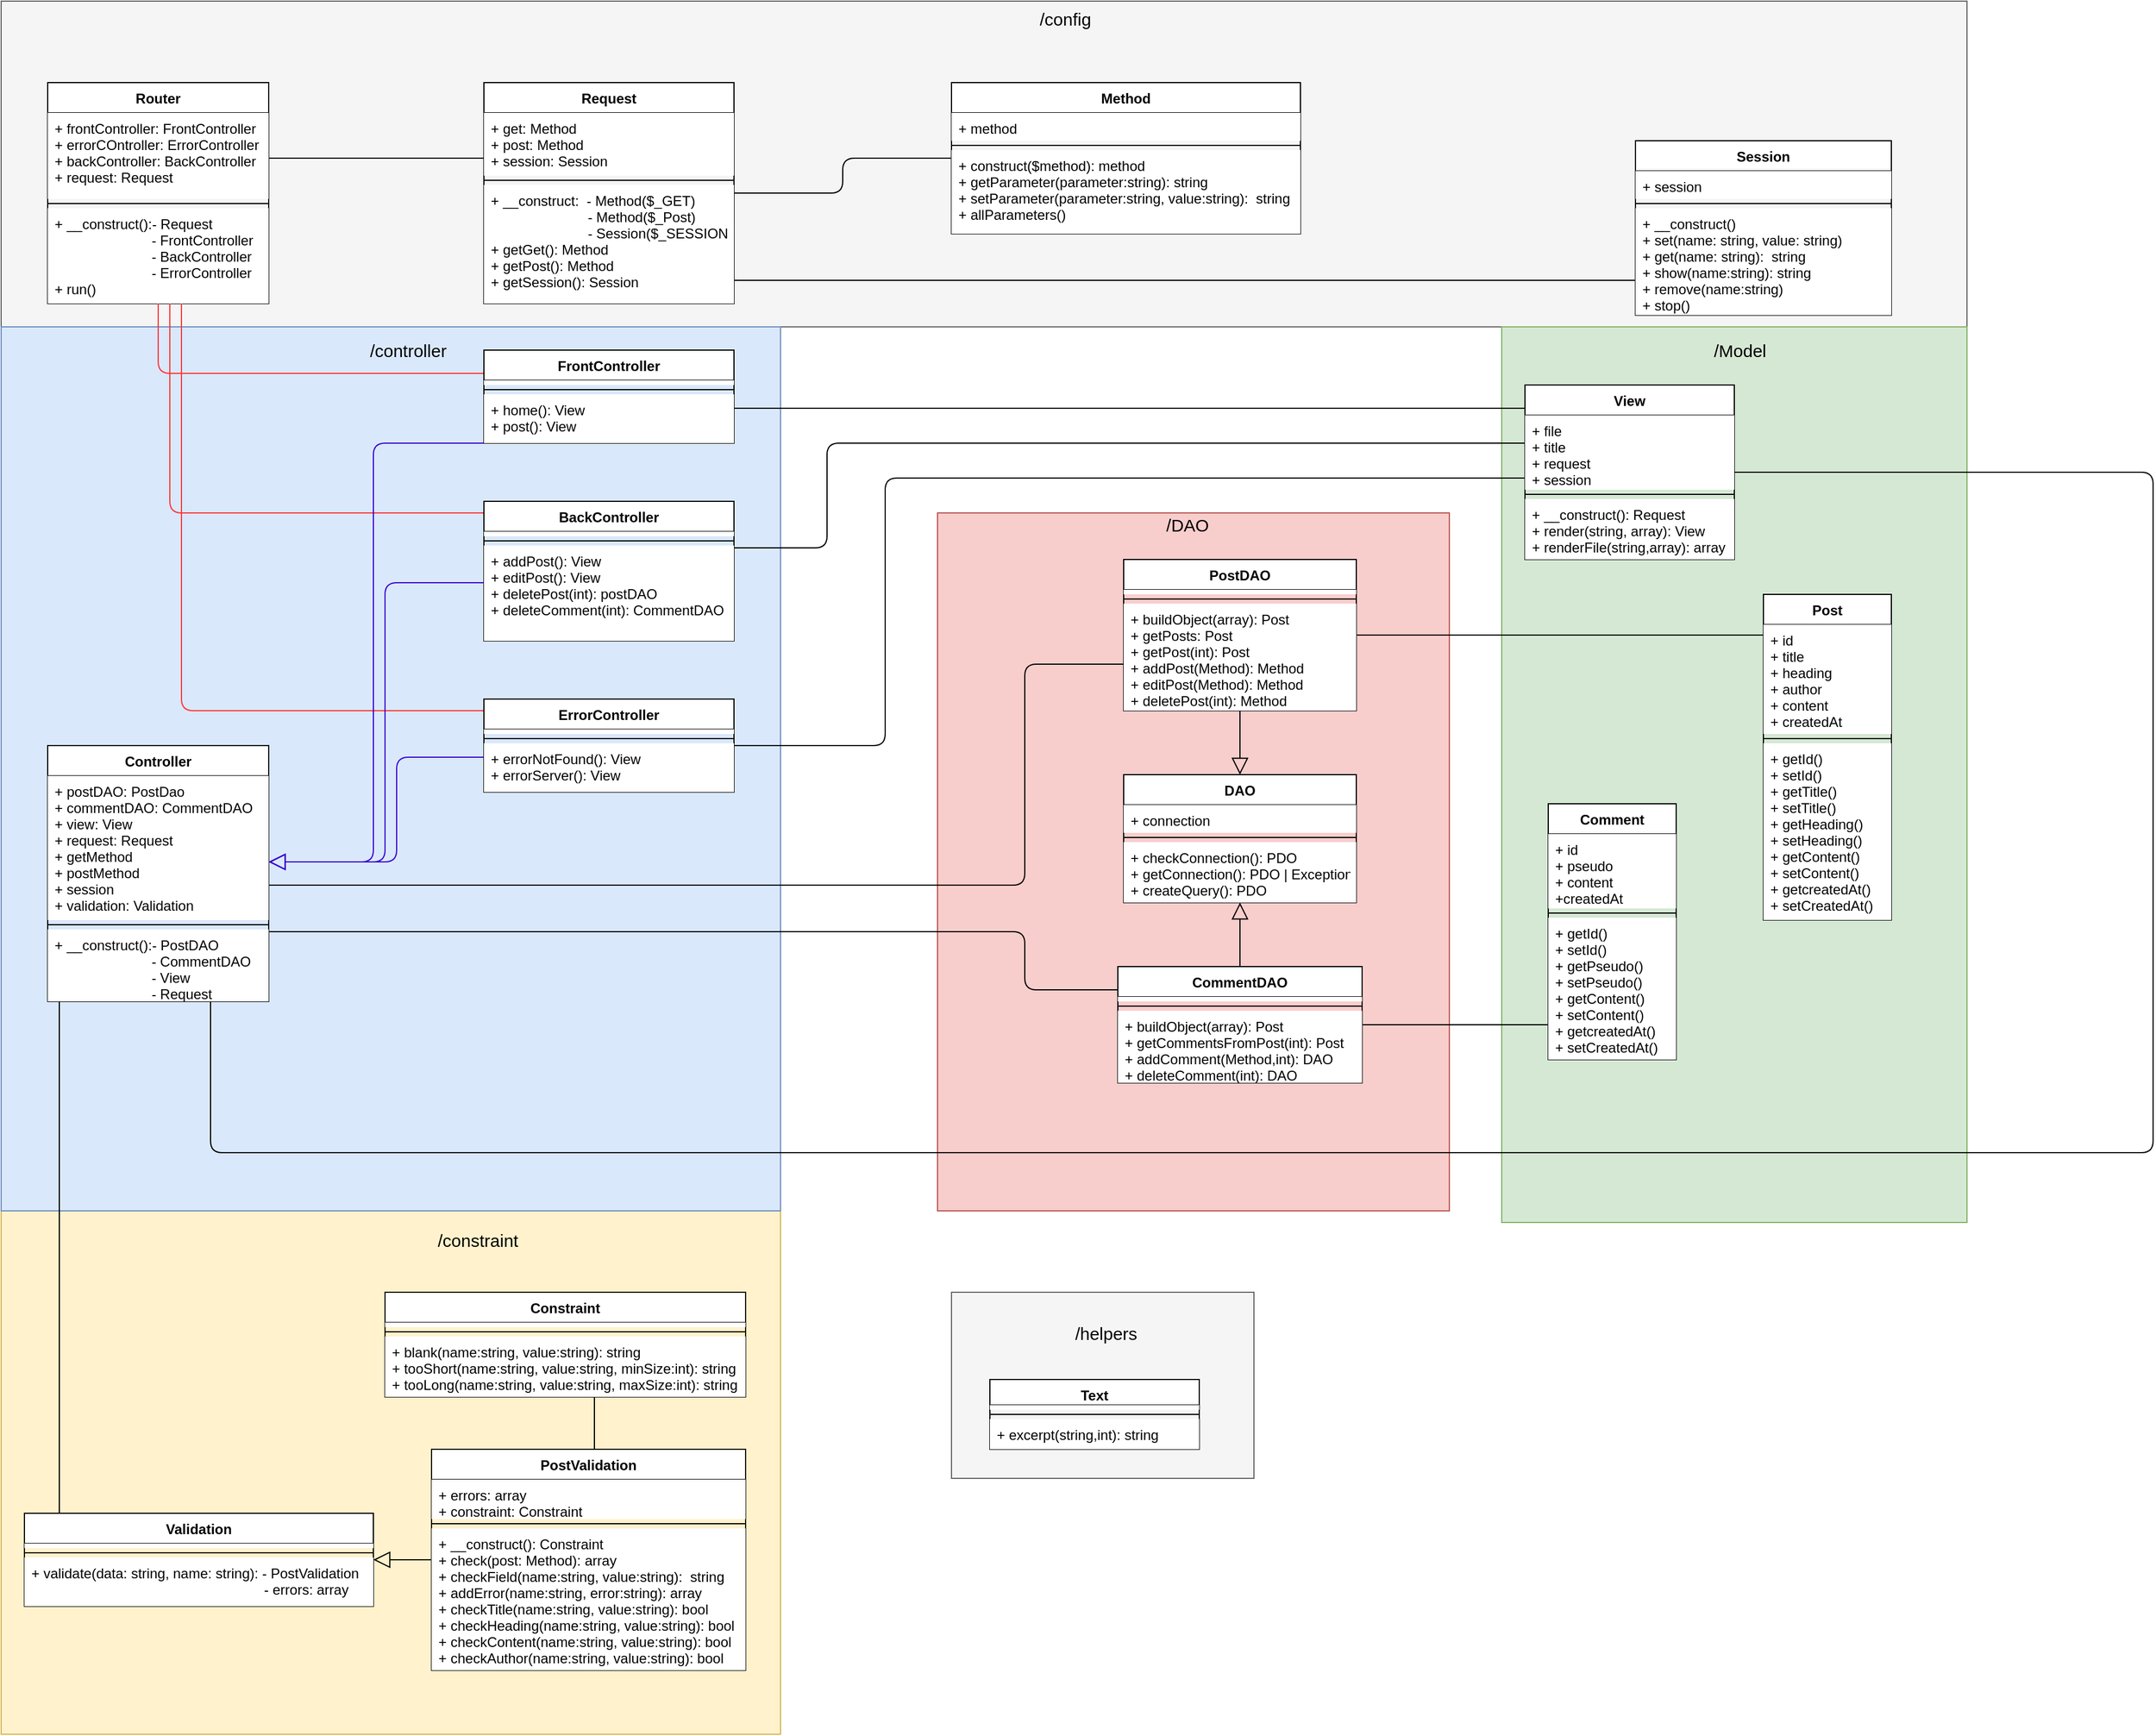 <mxfile version="12.9.3" type="device"><diagram id="17ZMxmNIN6NEUhFQPh_J" name="Page-1"><mxGraphModel dx="901" dy="948" grid="1" gridSize="10" guides="1" tooltips="1" connect="1" arrows="1" fold="1" page="1" pageScale="1" pageWidth="827" pageHeight="1169" math="0" shadow="0"><root><mxCell id="0"/><mxCell id="1" parent="0"/><mxCell id="BEhLbC23eJrmrmKrphUg-18" value="" style="rounded=0;whiteSpace=wrap;html=1;fillColor=#f5f5f5;strokeColor=#666666;fontColor=#333333;" parent="1" vertex="1"><mxGeometry x="10" y="170" width="1690" height="280" as="geometry"/></mxCell><mxCell id="BEhLbC23eJrmrmKrphUg-1" value="Router" style="swimlane;fontStyle=1;align=center;verticalAlign=top;childLayout=stackLayout;horizontal=1;startSize=26;horizontalStack=0;resizeParent=1;resizeParentMax=0;resizeLast=0;collapsible=1;marginBottom=0;" parent="1" vertex="1"><mxGeometry x="50" y="240" width="190" height="190" as="geometry"/></mxCell><mxCell id="BEhLbC23eJrmrmKrphUg-2" value="+ frontController: FrontController&#10;+ errorCOntroller: ErrorController&#10;+ backController: BackController&#10;+ request: Request&#10;" style="text;strokeColor=none;fillColor=#ffffff;align=left;verticalAlign=top;spacingLeft=4;spacingRight=4;overflow=hidden;rotatable=0;points=[[0,0.5],[1,0.5]];portConstraint=eastwest;" parent="BEhLbC23eJrmrmKrphUg-1" vertex="1"><mxGeometry y="26" width="190" height="74" as="geometry"/></mxCell><mxCell id="BEhLbC23eJrmrmKrphUg-3" value="" style="line;strokeWidth=1;fillColor=#ffffff;align=left;verticalAlign=middle;spacingTop=-1;spacingLeft=3;spacingRight=3;rotatable=0;labelPosition=right;points=[];portConstraint=eastwest;" parent="BEhLbC23eJrmrmKrphUg-1" vertex="1"><mxGeometry y="100" width="190" height="8" as="geometry"/></mxCell><mxCell id="BEhLbC23eJrmrmKrphUg-4" value="+ __construct():- Request&#10;                         - FrontController&#10;                         - BackController&#10;                         - ErrorController&#10;+ run()&#10;" style="text;strokeColor=none;fillColor=#ffffff;align=left;verticalAlign=top;spacingLeft=4;spacingRight=4;overflow=hidden;rotatable=0;points=[[0,0.5],[1,0.5]];portConstraint=eastwest;" parent="BEhLbC23eJrmrmKrphUg-1" vertex="1"><mxGeometry y="108" width="190" height="82" as="geometry"/></mxCell><mxCell id="BEhLbC23eJrmrmKrphUg-14" value="Session" style="swimlane;fontStyle=1;align=center;verticalAlign=top;childLayout=stackLayout;horizontal=1;startSize=26;horizontalStack=0;resizeParent=1;resizeParentMax=0;resizeLast=0;collapsible=1;marginBottom=0;swimlaneLine=1;backgroundOutline=0;fillColor=#ffffff;" parent="1" vertex="1"><mxGeometry x="1415" y="290" width="220" height="150" as="geometry"/></mxCell><mxCell id="BEhLbC23eJrmrmKrphUg-15" value="+ session" style="text;strokeColor=none;fillColor=#ffffff;align=left;verticalAlign=top;spacingLeft=4;spacingRight=4;overflow=hidden;rotatable=0;points=[[0,0.5],[1,0.5]];portConstraint=eastwest;shadow=0;" parent="BEhLbC23eJrmrmKrphUg-14" vertex="1"><mxGeometry y="26" width="220" height="24" as="geometry"/></mxCell><mxCell id="BEhLbC23eJrmrmKrphUg-16" value="" style="line;strokeWidth=1;fillColor=#ffffff;align=left;verticalAlign=middle;spacingTop=-1;spacingLeft=3;spacingRight=3;rotatable=0;labelPosition=right;points=[];portConstraint=eastwest;" parent="BEhLbC23eJrmrmKrphUg-14" vertex="1"><mxGeometry y="50" width="220" height="8" as="geometry"/></mxCell><mxCell id="BEhLbC23eJrmrmKrphUg-17" value="+ __construct()&#10;+ set(name: string, value: string)&#10;+ get(name: string):  string&#10;+ show(name:string): string&#10;+ remove(name:string)&#10;+ stop() " style="text;strokeColor=none;fillColor=#ffffff;align=left;verticalAlign=top;spacingLeft=4;spacingRight=4;overflow=hidden;rotatable=0;points=[[0,0.5],[1,0.5]];portConstraint=eastwest;" parent="BEhLbC23eJrmrmKrphUg-14" vertex="1"><mxGeometry y="58" width="220" height="92" as="geometry"/></mxCell><mxCell id="BEhLbC23eJrmrmKrphUg-10" value="Method" style="swimlane;fontStyle=1;align=center;verticalAlign=top;childLayout=stackLayout;horizontal=1;startSize=26;horizontalStack=0;resizeParent=1;resizeParentMax=0;resizeLast=0;collapsible=1;marginBottom=0;fillColor=#ffffff;" parent="1" vertex="1"><mxGeometry x="827" y="240" width="300" height="130" as="geometry"/></mxCell><mxCell id="BEhLbC23eJrmrmKrphUg-11" value="+ method" style="text;strokeColor=none;fillColor=#ffffff;align=left;verticalAlign=top;spacingLeft=4;spacingRight=4;overflow=hidden;rotatable=0;points=[[0,0.5],[1,0.5]];portConstraint=eastwest;" parent="BEhLbC23eJrmrmKrphUg-10" vertex="1"><mxGeometry y="26" width="300" height="24" as="geometry"/></mxCell><mxCell id="BEhLbC23eJrmrmKrphUg-12" value="" style="line;strokeWidth=1;fillColor=none;align=left;verticalAlign=middle;spacingTop=-1;spacingLeft=3;spacingRight=3;rotatable=0;labelPosition=right;points=[];portConstraint=eastwest;" parent="BEhLbC23eJrmrmKrphUg-10" vertex="1"><mxGeometry y="50" width="300" height="8" as="geometry"/></mxCell><mxCell id="BEhLbC23eJrmrmKrphUg-13" value="+ construct($method): method&#10;+ getParameter(parameter:string): string&#10;+ setParameter(parameter:string, value:string):  string&#10;+ allParameters()" style="text;strokeColor=none;fillColor=#ffffff;align=left;verticalAlign=top;spacingLeft=4;spacingRight=4;overflow=hidden;rotatable=0;points=[[0,0.5],[1,0.5]];portConstraint=eastwest;" parent="BEhLbC23eJrmrmKrphUg-10" vertex="1"><mxGeometry y="58" width="300" height="72" as="geometry"/></mxCell><mxCell id="BEhLbC23eJrmrmKrphUg-6" value="Request" style="swimlane;fontStyle=1;align=center;verticalAlign=top;childLayout=stackLayout;horizontal=1;startSize=26;horizontalStack=0;resizeParent=1;resizeParentMax=0;resizeLast=0;collapsible=1;marginBottom=0;fillColor=#ffffff;rounded=0;" parent="1" vertex="1"><mxGeometry x="425" y="240" width="215" height="190" as="geometry"/></mxCell><mxCell id="BEhLbC23eJrmrmKrphUg-7" value="+ get: Method&#10;+ post: Method&#10;+ session: Session" style="text;strokeColor=none;fillColor=#ffffff;align=left;verticalAlign=top;spacingLeft=4;spacingRight=4;overflow=hidden;rotatable=0;points=[[0,0.5],[1,0.5]];portConstraint=eastwest;" parent="BEhLbC23eJrmrmKrphUg-6" vertex="1"><mxGeometry y="26" width="215" height="54" as="geometry"/></mxCell><mxCell id="BEhLbC23eJrmrmKrphUg-8" value="" style="line;strokeWidth=1;fillColor=none;align=left;verticalAlign=middle;spacingTop=-1;spacingLeft=3;spacingRight=3;rotatable=0;labelPosition=right;points=[];portConstraint=eastwest;" parent="BEhLbC23eJrmrmKrphUg-6" vertex="1"><mxGeometry y="80" width="215" height="8" as="geometry"/></mxCell><mxCell id="BEhLbC23eJrmrmKrphUg-9" value="+ __construct:  - Method($_GET)&#10;                         - Method($_Post)&#10;                         - Session($_SESSION)&#10;+ getGet(): Method&#10;+ getPost(): Method&#10;+ getSession(): Session" style="text;strokeColor=none;fillColor=#ffffff;align=left;verticalAlign=top;spacingLeft=4;spacingRight=4;overflow=hidden;rotatable=0;points=[[0,0.5],[1,0.5]];portConstraint=eastwest;" parent="BEhLbC23eJrmrmKrphUg-6" vertex="1"><mxGeometry y="88" width="215" height="102" as="geometry"/></mxCell><mxCell id="BEhLbC23eJrmrmKrphUg-20" value="" style="rounded=0;whiteSpace=wrap;html=1;fillColor=#fff2cc;align=left;strokeColor=#d6b656;" parent="1" vertex="1"><mxGeometry x="10" y="1210" width="670" height="450" as="geometry"/></mxCell><mxCell id="E7KXA-amiDNIRp0Bnlm--93" value="" style="rounded=0;whiteSpace=wrap;html=1;fontSize=15;fillColor=#f5f5f5;strokeColor=#666666;fontColor=#333333;" parent="1" vertex="1"><mxGeometry x="827" y="1280" width="260" height="160" as="geometry"/></mxCell><mxCell id="E7KXA-amiDNIRp0Bnlm--91" value="" style="rounded=0;whiteSpace=wrap;html=1;fontSize=15;fillColor=#d5e8d4;strokeColor=#82b366;" parent="1" vertex="1"><mxGeometry x="1300" y="450" width="400" height="770" as="geometry"/></mxCell><mxCell id="E7KXA-amiDNIRp0Bnlm--89" value="" style="rounded=0;whiteSpace=wrap;html=1;fontSize=15;fillColor=#f8cecc;strokeColor=#b85450;" parent="1" vertex="1"><mxGeometry x="815" y="610" width="440" height="600" as="geometry"/></mxCell><mxCell id="BEhLbC23eJrmrmKrphUg-19" value="&lt;font style=&quot;font-size: 15px&quot;&gt;/config&lt;/font&gt;" style="text;html=1;strokeColor=none;fillColor=none;align=center;verticalAlign=middle;whiteSpace=wrap;rounded=0;" parent="1" vertex="1"><mxGeometry x="875" y="170" width="100" height="30" as="geometry"/></mxCell><mxCell id="BEhLbC23eJrmrmKrphUg-25" value="&lt;font style=&quot;font-size: 15px&quot;&gt;/constraint&lt;/font&gt;" style="text;html=1;strokeColor=none;fillColor=none;align=center;verticalAlign=middle;whiteSpace=wrap;rounded=0;" parent="1" vertex="1"><mxGeometry x="370" y="1220" width="100" height="30" as="geometry"/></mxCell><mxCell id="BEhLbC23eJrmrmKrphUg-31" value="" style="endArrow=block;endFill=0;endSize=12;html=1;" parent="1" source="BEhLbC23eJrmrmKrphUg-27" target="BEhLbC23eJrmrmKrphUg-21" edge="1"><mxGeometry width="160" relative="1" as="geometry"><mxPoint x="320" y="1280" as="sourcePoint"/><mxPoint x="480" y="1280" as="targetPoint"/></mxGeometry></mxCell><mxCell id="E7KXA-amiDNIRp0Bnlm--1" value="" style="rounded=0;whiteSpace=wrap;html=1;fillColor=#dae8fc;strokeColor=#6c8ebf;fontSize=14;" parent="1" vertex="1"><mxGeometry x="10" y="450" width="670" height="760" as="geometry"/></mxCell><mxCell id="E7KXA-amiDNIRp0Bnlm--6" value="/controller" style="text;html=1;strokeColor=none;fillColor=none;align=center;verticalAlign=middle;whiteSpace=wrap;rounded=0;fontSize=15;" parent="1" vertex="1"><mxGeometry x="340" y="460" width="40" height="20" as="geometry"/></mxCell><mxCell id="E7KXA-amiDNIRp0Bnlm--35" value="" style="endArrow=block;endFill=0;endSize=12;html=1;fontSize=15;" parent="1" source="E7KXA-amiDNIRp0Bnlm--27" target="E7KXA-amiDNIRp0Bnlm--23" edge="1"><mxGeometry width="160" relative="1" as="geometry"><mxPoint x="535" y="989.231" as="sourcePoint"/><mxPoint x="335" y="1050.769" as="targetPoint"/></mxGeometry></mxCell><mxCell id="E7KXA-amiDNIRp0Bnlm--36" value="" style="endArrow=block;endFill=0;endSize=12;html=1;fontSize=15;" parent="1" source="E7KXA-amiDNIRp0Bnlm--31" target="E7KXA-amiDNIRp0Bnlm--23" edge="1"><mxGeometry width="160" relative="1" as="geometry"><mxPoint x="545" y="999.231" as="sourcePoint"/><mxPoint x="345" y="1060.769" as="targetPoint"/></mxGeometry></mxCell><mxCell id="E7KXA-amiDNIRp0Bnlm--64" value="" style="endArrow=none;html=1;fontSize=15;edgeStyle=orthogonalEdgeStyle;" parent="1" source="BEhLbC23eJrmrmKrphUg-10" target="BEhLbC23eJrmrmKrphUg-6" edge="1"><mxGeometry width="50" height="50" relative="1" as="geometry"><mxPoint x="643.696" y="570" as="sourcePoint"/><mxPoint x="720" y="604.412" as="targetPoint"/></mxGeometry></mxCell><mxCell id="E7KXA-amiDNIRp0Bnlm--65" value="" style="endArrow=none;html=1;fontSize=15;edgeStyle=orthogonalEdgeStyle;" parent="1" source="BEhLbC23eJrmrmKrphUg-14" target="BEhLbC23eJrmrmKrphUg-6" edge="1"><mxGeometry width="50" height="50" relative="1" as="geometry"><mxPoint x="281.75" y="180" as="sourcePoint"/><mxPoint x="319.75" y="220" as="targetPoint"/><Array as="points"><mxPoint x="790" y="410"/><mxPoint x="790" y="410"/></Array></mxGeometry></mxCell><mxCell id="E7KXA-amiDNIRp0Bnlm--67" value="" style="endArrow=none;html=1;fontSize=15;edgeStyle=orthogonalEdgeStyle;" parent="1" source="BEhLbC23eJrmrmKrphUg-6" target="BEhLbC23eJrmrmKrphUg-1" edge="1"><mxGeometry width="50" height="50" relative="1" as="geometry"><mxPoint x="281.75" y="180" as="sourcePoint"/><mxPoint x="319.75" y="220" as="targetPoint"/><Array as="points"><mxPoint x="390" y="305"/><mxPoint x="390" y="305"/></Array></mxGeometry></mxCell><mxCell id="E7KXA-amiDNIRp0Bnlm--72" value="" style="endArrow=none;html=1;fontSize=15;edgeStyle=orthogonalEdgeStyle;strokeColor=#FF3333;" parent="1" source="BEhLbC23eJrmrmKrphUg-1" target="E7KXA-amiDNIRp0Bnlm--7" edge="1"><mxGeometry width="50" height="50" relative="1" as="geometry"><mxPoint x="643.696" y="570" as="sourcePoint"/><mxPoint x="720" y="604.412" as="targetPoint"/><Array as="points"><mxPoint x="145" y="490"/></Array></mxGeometry></mxCell><mxCell id="E7KXA-amiDNIRp0Bnlm--73" value="" style="endArrow=none;html=1;fontSize=15;edgeStyle=orthogonalEdgeStyle;strokeColor=#FF3333;" parent="1" source="BEhLbC23eJrmrmKrphUg-1" target="E7KXA-amiDNIRp0Bnlm--11" edge="1"><mxGeometry width="50" height="50" relative="1" as="geometry"><mxPoint x="155" y="410" as="sourcePoint"/><mxPoint x="460" y="550" as="targetPoint"/><Array as="points"><mxPoint x="155" y="610"/></Array></mxGeometry></mxCell><mxCell id="E7KXA-amiDNIRp0Bnlm--74" value="" style="endArrow=none;html=1;fontSize=15;edgeStyle=orthogonalEdgeStyle;strokeColor=#FF3333;" parent="1" source="BEhLbC23eJrmrmKrphUg-1" target="E7KXA-amiDNIRp0Bnlm--15" edge="1"><mxGeometry width="50" height="50" relative="1" as="geometry"><mxPoint x="165" y="420" as="sourcePoint"/><mxPoint x="470" y="560" as="targetPoint"/><Array as="points"><mxPoint x="165" y="780"/></Array></mxGeometry></mxCell><mxCell id="E7KXA-amiDNIRp0Bnlm--75" value="" style="endArrow=block;html=1;strokeColor=#3700CC;fontSize=15;edgeStyle=orthogonalEdgeStyle;fillColor=#6a00ff;endFill=0;endSize=12;" parent="1" source="E7KXA-amiDNIRp0Bnlm--15" target="E7KXA-amiDNIRp0Bnlm--2" edge="1"><mxGeometry width="50" height="50" relative="1" as="geometry"><mxPoint x="730" y="750" as="sourcePoint"/><mxPoint x="780" y="700" as="targetPoint"/><Array as="points"><mxPoint x="350" y="820"/><mxPoint x="350" y="910"/></Array></mxGeometry></mxCell><mxCell id="E7KXA-amiDNIRp0Bnlm--76" value="" style="endArrow=block;html=1;strokeColor=#3700CC;fontSize=15;edgeStyle=orthogonalEdgeStyle;fillColor=#6a00ff;endFill=0;endSize=12;" parent="1" source="E7KXA-amiDNIRp0Bnlm--7" target="E7KXA-amiDNIRp0Bnlm--2" edge="1"><mxGeometry width="50" height="50" relative="1" as="geometry"><mxPoint x="460" y="770" as="sourcePoint"/><mxPoint x="260" y="920" as="targetPoint"/><Array as="points"><mxPoint x="330" y="550"/><mxPoint x="330" y="910"/></Array></mxGeometry></mxCell><mxCell id="E7KXA-amiDNIRp0Bnlm--77" value="" style="endArrow=block;html=1;strokeColor=#3700CC;fontSize=15;edgeStyle=orthogonalEdgeStyle;fillColor=#6a00ff;endFill=0;endSize=12;" parent="1" source="E7KXA-amiDNIRp0Bnlm--11" target="E7KXA-amiDNIRp0Bnlm--2" edge="1"><mxGeometry width="50" height="50" relative="1" as="geometry"><mxPoint x="470" y="780" as="sourcePoint"/><mxPoint x="270" y="930" as="targetPoint"/><Array as="points"><mxPoint x="340" y="670"/><mxPoint x="340" y="910"/></Array></mxGeometry></mxCell><mxCell id="E7KXA-amiDNIRp0Bnlm--78" value="" style="endArrow=none;html=1;fontSize=15;edgeStyle=orthogonalEdgeStyle;" parent="1" source="E7KXA-amiDNIRp0Bnlm--2" target="E7KXA-amiDNIRp0Bnlm--30" edge="1"><mxGeometry width="50" height="50" relative="1" as="geometry"><mxPoint x="175" y="410" as="sourcePoint"/><mxPoint x="460" y="740" as="targetPoint"/><Array as="points"><mxPoint x="890" y="930"/><mxPoint x="890" y="740"/></Array></mxGeometry></mxCell><mxCell id="E7KXA-amiDNIRp0Bnlm--79" value="" style="endArrow=none;html=1;fontSize=15;edgeStyle=orthogonalEdgeStyle;" parent="1" source="E7KXA-amiDNIRp0Bnlm--2" target="E7KXA-amiDNIRp0Bnlm--31" edge="1"><mxGeometry width="50" height="50" relative="1" as="geometry"><mxPoint x="260" y="1000" as="sourcePoint"/><mxPoint x="805" y="1180" as="targetPoint"/><Array as="points"><mxPoint x="890" y="970"/><mxPoint x="890" y="1020"/></Array></mxGeometry></mxCell><mxCell id="E7KXA-amiDNIRp0Bnlm--80" value="" style="endArrow=none;html=1;fontSize=15;edgeStyle=orthogonalEdgeStyle;" parent="1" source="E7KXA-amiDNIRp0Bnlm--2" target="E7KXA-amiDNIRp0Bnlm--51" edge="1"><mxGeometry width="50" height="50" relative="1" as="geometry"><mxPoint x="165" y="1030" as="sourcePoint"/><mxPoint x="805" y="1180" as="targetPoint"/><Array as="points"><mxPoint x="190" y="1160"/><mxPoint x="1860" y="1160"/></Array></mxGeometry></mxCell><mxCell id="E7KXA-amiDNIRp0Bnlm--2" value="Controller" style="swimlane;fontStyle=1;align=center;verticalAlign=top;childLayout=stackLayout;horizontal=1;startSize=26;horizontalStack=0;resizeParent=1;resizeParentMax=0;resizeLast=0;collapsible=1;marginBottom=0;" parent="1" vertex="1"><mxGeometry x="50" y="810" width="190" height="220" as="geometry"/></mxCell><mxCell id="E7KXA-amiDNIRp0Bnlm--3" value="+ postDAO: PostDao&#10;+ commentDAO: CommentDAO&#10;+ view: View&#10;+ request: Request&#10;+ getMethod&#10;+ postMethod&#10;+ session&#10;+ validation: Validation " style="text;strokeColor=none;fillColor=#ffffff;align=left;verticalAlign=top;spacingLeft=4;spacingRight=4;overflow=hidden;rotatable=0;points=[[0,0.5],[1,0.5]];portConstraint=eastwest;" parent="E7KXA-amiDNIRp0Bnlm--2" vertex="1"><mxGeometry y="26" width="190" height="124" as="geometry"/></mxCell><mxCell id="E7KXA-amiDNIRp0Bnlm--4" value="" style="line;strokeWidth=1;fillColor=#ffffff;align=left;verticalAlign=middle;spacingTop=-1;spacingLeft=3;spacingRight=3;rotatable=0;labelPosition=right;points=[];portConstraint=eastwest;" parent="E7KXA-amiDNIRp0Bnlm--2" vertex="1"><mxGeometry y="150" width="190" height="8" as="geometry"/></mxCell><mxCell id="E7KXA-amiDNIRp0Bnlm--5" value="+ __construct():- PostDAO&#10;                         - CommentDAO&#10;                         - View&#10;                         - Request&#10;" style="text;strokeColor=none;fillColor=#ffffff;align=left;verticalAlign=top;spacingLeft=4;spacingRight=4;overflow=hidden;rotatable=0;points=[[0,0.5],[1,0.5]];portConstraint=eastwest;" parent="E7KXA-amiDNIRp0Bnlm--2" vertex="1"><mxGeometry y="158" width="190" height="62" as="geometry"/></mxCell><mxCell id="E7KXA-amiDNIRp0Bnlm--81" value="" style="endArrow=none;html=1;fontSize=15;edgeStyle=orthogonalEdgeStyle;" parent="1" source="BEhLbC23eJrmrmKrphUg-27" target="BEhLbC23eJrmrmKrphUg-32" edge="1"><mxGeometry width="50" height="50" relative="1" as="geometry"><mxPoint x="120" y="1645" as="sourcePoint"/><mxPoint x="760" y="1795" as="targetPoint"/><Array as="points"><mxPoint x="520" y="1380"/><mxPoint x="520" y="1380"/></Array></mxGeometry></mxCell><mxCell id="E7KXA-amiDNIRp0Bnlm--82" value="" style="endArrow=none;html=1;fontSize=15;edgeStyle=orthogonalEdgeStyle;" parent="1" source="BEhLbC23eJrmrmKrphUg-21" target="E7KXA-amiDNIRp0Bnlm--2" edge="1"><mxGeometry width="50" height="50" relative="1" as="geometry"><mxPoint x="725" y="580" as="sourcePoint"/><mxPoint x="1365" y="730" as="targetPoint"/><Array as="points"><mxPoint x="60" y="1420"/><mxPoint x="60" y="1420"/></Array></mxGeometry></mxCell><mxCell id="E7KXA-amiDNIRp0Bnlm--83" value="" style="endArrow=none;html=1;fontSize=15;edgeStyle=orthogonalEdgeStyle;" parent="1" source="E7KXA-amiDNIRp0Bnlm--7" target="E7KXA-amiDNIRp0Bnlm--51" edge="1"><mxGeometry width="50" height="50" relative="1" as="geometry"><mxPoint x="250" y="950" as="sourcePoint"/><mxPoint x="940" y="720" as="targetPoint"/><Array as="points"><mxPoint x="1280" y="520"/><mxPoint x="1280" y="520"/></Array></mxGeometry></mxCell><mxCell id="E7KXA-amiDNIRp0Bnlm--84" value="" style="endArrow=none;html=1;fontSize=15;edgeStyle=orthogonalEdgeStyle;" parent="1" source="E7KXA-amiDNIRp0Bnlm--15" target="E7KXA-amiDNIRp0Bnlm--51" edge="1"><mxGeometry width="50" height="50" relative="1" as="geometry"><mxPoint x="650" y="530" as="sourcePoint"/><mxPoint x="850" y="645" as="targetPoint"/><Array as="points"><mxPoint x="770" y="810"/><mxPoint x="770" y="580"/></Array></mxGeometry></mxCell><mxCell id="E7KXA-amiDNIRp0Bnlm--85" value="" style="endArrow=none;html=1;fontSize=15;edgeStyle=orthogonalEdgeStyle;" parent="1" source="E7KXA-amiDNIRp0Bnlm--11" target="E7KXA-amiDNIRp0Bnlm--51" edge="1"><mxGeometry width="50" height="50" relative="1" as="geometry"><mxPoint x="650" y="770" as="sourcePoint"/><mxPoint x="850" y="680" as="targetPoint"/><Array as="points"><mxPoint x="720" y="640"/><mxPoint x="720" y="550"/></Array></mxGeometry></mxCell><mxCell id="E7KXA-amiDNIRp0Bnlm--87" value="" style="endArrow=none;html=1;fontSize=15;edgeStyle=orthogonalEdgeStyle;" parent="1" source="E7KXA-amiDNIRp0Bnlm--31" target="E7KXA-amiDNIRp0Bnlm--43" edge="1"><mxGeometry width="50" height="50" relative="1" as="geometry"><mxPoint x="250" y="980" as="sourcePoint"/><mxPoint x="1375" y="1030" as="targetPoint"/><Array as="points"><mxPoint x="1410" y="1050"/><mxPoint x="1410" y="1050"/></Array></mxGeometry></mxCell><mxCell id="E7KXA-amiDNIRp0Bnlm--88" value="" style="endArrow=none;html=1;fontSize=15;edgeStyle=orthogonalEdgeStyle;" parent="1" source="E7KXA-amiDNIRp0Bnlm--27" target="E7KXA-amiDNIRp0Bnlm--47" edge="1"><mxGeometry width="50" height="50" relative="1" as="geometry"><mxPoint x="1585" y="1060" as="sourcePoint"/><mxPoint x="1730" y="980" as="targetPoint"/><Array as="points"><mxPoint x="1410" y="715"/><mxPoint x="1410" y="715"/></Array></mxGeometry></mxCell><mxCell id="E7KXA-amiDNIRp0Bnlm--90" value="/DAO" style="text;html=1;strokeColor=none;fillColor=none;align=center;verticalAlign=middle;whiteSpace=wrap;rounded=0;fontSize=15;" parent="1" vertex="1"><mxGeometry x="1010" y="610" width="40" height="20" as="geometry"/></mxCell><mxCell id="E7KXA-amiDNIRp0Bnlm--92" value="/Model" style="text;html=1;strokeColor=none;fillColor=none;align=center;verticalAlign=middle;whiteSpace=wrap;rounded=0;fontSize=15;" parent="1" vertex="1"><mxGeometry x="1485" y="460" width="40" height="20" as="geometry"/></mxCell><mxCell id="E7KXA-amiDNIRp0Bnlm--94" value="/helpers" style="text;html=1;strokeColor=none;fillColor=none;align=center;verticalAlign=middle;whiteSpace=wrap;rounded=0;fontSize=15;" parent="1" vertex="1"><mxGeometry x="940" y="1305" width="40" height="20" as="geometry"/></mxCell><mxCell id="E7KXA-amiDNIRp0Bnlm--11" value="BackController" style="swimlane;fontStyle=1;align=center;verticalAlign=top;childLayout=stackLayout;horizontal=1;startSize=26;horizontalStack=0;resizeParent=1;resizeParentMax=0;resizeLast=0;collapsible=1;marginBottom=0;" parent="1" vertex="1"><mxGeometry x="425" y="600" width="215" height="120" as="geometry"/></mxCell><mxCell id="E7KXA-amiDNIRp0Bnlm--12" value="" style="text;strokeColor=none;fillColor=#ffffff;align=left;verticalAlign=top;spacingLeft=4;spacingRight=4;overflow=hidden;rotatable=0;points=[[0,0.5],[1,0.5]];portConstraint=eastwest;" parent="E7KXA-amiDNIRp0Bnlm--11" vertex="1"><mxGeometry y="26" width="215" height="4" as="geometry"/></mxCell><mxCell id="E7KXA-amiDNIRp0Bnlm--13" value="" style="line;strokeWidth=1;fillColor=#ffffff;align=left;verticalAlign=middle;spacingTop=-1;spacingLeft=3;spacingRight=3;rotatable=0;labelPosition=right;points=[];portConstraint=eastwest;" parent="E7KXA-amiDNIRp0Bnlm--11" vertex="1"><mxGeometry y="30" width="215" height="8" as="geometry"/></mxCell><mxCell id="E7KXA-amiDNIRp0Bnlm--14" value="+ addPost(): View&#10;+ editPost(): View&#10;+ deletePost(int): postDAO&#10;+ deleteComment(int): CommentDAO" style="text;strokeColor=none;fillColor=#ffffff;align=left;verticalAlign=top;spacingLeft=4;spacingRight=4;overflow=hidden;rotatable=0;points=[[0,0.5],[1,0.5]];portConstraint=eastwest;" parent="E7KXA-amiDNIRp0Bnlm--11" vertex="1"><mxGeometry y="38" width="215" height="82" as="geometry"/></mxCell><mxCell id="E7KXA-amiDNIRp0Bnlm--7" value="FrontController" style="swimlane;fontStyle=1;align=center;verticalAlign=top;childLayout=stackLayout;horizontal=1;startSize=26;horizontalStack=0;resizeParent=1;resizeParentMax=0;resizeLast=0;collapsible=1;marginBottom=0;" parent="1" vertex="1"><mxGeometry x="425" y="470" width="215" height="80" as="geometry"/></mxCell><mxCell id="E7KXA-amiDNIRp0Bnlm--8" value="" style="text;strokeColor=none;fillColor=#ffffff;align=left;verticalAlign=top;spacingLeft=4;spacingRight=4;overflow=hidden;rotatable=0;points=[[0,0.5],[1,0.5]];portConstraint=eastwest;" parent="E7KXA-amiDNIRp0Bnlm--7" vertex="1"><mxGeometry y="26" width="215" height="4" as="geometry"/></mxCell><mxCell id="E7KXA-amiDNIRp0Bnlm--9" value="" style="line;strokeWidth=1;fillColor=#ffffff;align=left;verticalAlign=middle;spacingTop=-1;spacingLeft=3;spacingRight=3;rotatable=0;labelPosition=right;points=[];portConstraint=eastwest;" parent="E7KXA-amiDNIRp0Bnlm--7" vertex="1"><mxGeometry y="30" width="215" height="8" as="geometry"/></mxCell><mxCell id="E7KXA-amiDNIRp0Bnlm--10" value="+ home(): View&#10;+ post(): View" style="text;strokeColor=none;fillColor=#ffffff;align=left;verticalAlign=top;spacingLeft=4;spacingRight=4;overflow=hidden;rotatable=0;points=[[0,0.5],[1,0.5]];portConstraint=eastwest;" parent="E7KXA-amiDNIRp0Bnlm--7" vertex="1"><mxGeometry y="38" width="215" height="42" as="geometry"/></mxCell><mxCell id="E7KXA-amiDNIRp0Bnlm--15" value="ErrorController" style="swimlane;fontStyle=1;align=center;verticalAlign=top;childLayout=stackLayout;horizontal=1;startSize=26;horizontalStack=0;resizeParent=1;resizeParentMax=0;resizeLast=0;collapsible=1;marginBottom=0;" parent="1" vertex="1"><mxGeometry x="425" y="770" width="215" height="80" as="geometry"/></mxCell><mxCell id="E7KXA-amiDNIRp0Bnlm--16" value="" style="text;strokeColor=none;fillColor=#ffffff;align=left;verticalAlign=top;spacingLeft=4;spacingRight=4;overflow=hidden;rotatable=0;points=[[0,0.5],[1,0.5]];portConstraint=eastwest;" parent="E7KXA-amiDNIRp0Bnlm--15" vertex="1"><mxGeometry y="26" width="215" height="4" as="geometry"/></mxCell><mxCell id="E7KXA-amiDNIRp0Bnlm--17" value="" style="line;strokeWidth=1;fillColor=#ffffff;align=left;verticalAlign=middle;spacingTop=-1;spacingLeft=3;spacingRight=3;rotatable=0;labelPosition=right;points=[];portConstraint=eastwest;" parent="E7KXA-amiDNIRp0Bnlm--15" vertex="1"><mxGeometry y="30" width="215" height="8" as="geometry"/></mxCell><mxCell id="E7KXA-amiDNIRp0Bnlm--18" value="+ errorNotFound(): View&#10;+ errorServer(): View" style="text;strokeColor=none;fillColor=#ffffff;align=left;verticalAlign=top;spacingLeft=4;spacingRight=4;overflow=hidden;rotatable=0;points=[[0,0.5],[1,0.5]];portConstraint=eastwest;" parent="E7KXA-amiDNIRp0Bnlm--15" vertex="1"><mxGeometry y="38" width="215" height="42" as="geometry"/></mxCell><mxCell id="E7KXA-amiDNIRp0Bnlm--31" value="CommentDAO" style="swimlane;fontStyle=1;align=center;verticalAlign=top;childLayout=stackLayout;horizontal=1;startSize=26;horizontalStack=0;resizeParent=1;resizeParentMax=0;resizeLast=0;collapsible=1;marginBottom=0;" parent="1" vertex="1"><mxGeometry x="970" y="1000" width="210" height="100" as="geometry"/></mxCell><mxCell id="E7KXA-amiDNIRp0Bnlm--32" value="" style="text;strokeColor=none;fillColor=#ffffff;align=left;verticalAlign=top;spacingLeft=4;spacingRight=4;overflow=hidden;rotatable=0;points=[[0,0.5],[1,0.5]];portConstraint=eastwest;" parent="E7KXA-amiDNIRp0Bnlm--31" vertex="1"><mxGeometry y="26" width="210" height="4" as="geometry"/></mxCell><mxCell id="E7KXA-amiDNIRp0Bnlm--33" value="" style="line;strokeWidth=1;fillColor=#ffffff;align=left;verticalAlign=middle;spacingTop=-1;spacingLeft=3;spacingRight=3;rotatable=0;labelPosition=right;points=[];portConstraint=eastwest;" parent="E7KXA-amiDNIRp0Bnlm--31" vertex="1"><mxGeometry y="30" width="210" height="8" as="geometry"/></mxCell><mxCell id="E7KXA-amiDNIRp0Bnlm--34" value="+ buildObject(array): Post&#10;+ getCommentsFromPost(int): Post&#10;+ addComment(Method,int): DAO&#10;+ deleteComment(int): DAO &#10;&#10; " style="text;strokeColor=none;fillColor=#ffffff;align=left;verticalAlign=top;spacingLeft=4;spacingRight=4;overflow=hidden;rotatable=0;points=[[0,0.5],[1,0.5]];portConstraint=eastwest;" parent="E7KXA-amiDNIRp0Bnlm--31" vertex="1"><mxGeometry y="38" width="210" height="62" as="geometry"/></mxCell><mxCell id="E7KXA-amiDNIRp0Bnlm--27" value="PostDAO" style="swimlane;fontStyle=1;align=center;verticalAlign=top;childLayout=stackLayout;horizontal=1;startSize=26;horizontalStack=0;resizeParent=1;resizeParentMax=0;resizeLast=0;collapsible=1;marginBottom=0;" parent="1" vertex="1"><mxGeometry x="975" y="650" width="200" height="130" as="geometry"/></mxCell><mxCell id="E7KXA-amiDNIRp0Bnlm--28" value="" style="text;strokeColor=none;fillColor=#ffffff;align=left;verticalAlign=top;spacingLeft=4;spacingRight=4;overflow=hidden;rotatable=0;points=[[0,0.5],[1,0.5]];portConstraint=eastwest;" parent="E7KXA-amiDNIRp0Bnlm--27" vertex="1"><mxGeometry y="26" width="200" height="4" as="geometry"/></mxCell><mxCell id="E7KXA-amiDNIRp0Bnlm--29" value="" style="line;strokeWidth=1;fillColor=#ffffff;align=left;verticalAlign=middle;spacingTop=-1;spacingLeft=3;spacingRight=3;rotatable=0;labelPosition=right;points=[];portConstraint=eastwest;" parent="E7KXA-amiDNIRp0Bnlm--27" vertex="1"><mxGeometry y="30" width="200" height="8" as="geometry"/></mxCell><mxCell id="E7KXA-amiDNIRp0Bnlm--30" value="+ buildObject(array): Post&#10;+ getPosts: Post&#10;+ getPost(int): Post&#10;+ addPost(Method): Method&#10;+ editPost(Method): Method&#10;+ deletePost(int): Method&#10; " style="text;strokeColor=none;fillColor=#ffffff;align=left;verticalAlign=top;spacingLeft=4;spacingRight=4;overflow=hidden;rotatable=0;points=[[0,0.5],[1,0.5]];portConstraint=eastwest;" parent="E7KXA-amiDNIRp0Bnlm--27" vertex="1"><mxGeometry y="38" width="200" height="92" as="geometry"/></mxCell><mxCell id="E7KXA-amiDNIRp0Bnlm--23" value="DAO" style="swimlane;fontStyle=1;align=center;verticalAlign=top;childLayout=stackLayout;horizontal=1;startSize=26;horizontalStack=0;resizeParent=1;resizeParentMax=0;resizeLast=0;collapsible=1;marginBottom=0;" parent="1" vertex="1"><mxGeometry x="975" y="835" width="200" height="110" as="geometry"/></mxCell><mxCell id="E7KXA-amiDNIRp0Bnlm--24" value="+ connection" style="text;strokeColor=none;fillColor=#ffffff;align=left;verticalAlign=top;spacingLeft=4;spacingRight=4;overflow=hidden;rotatable=0;points=[[0,0.5],[1,0.5]];portConstraint=eastwest;" parent="E7KXA-amiDNIRp0Bnlm--23" vertex="1"><mxGeometry y="26" width="200" height="24" as="geometry"/></mxCell><mxCell id="E7KXA-amiDNIRp0Bnlm--25" value="" style="line;strokeWidth=1;fillColor=#ffffff;align=left;verticalAlign=middle;spacingTop=-1;spacingLeft=3;spacingRight=3;rotatable=0;labelPosition=right;points=[];portConstraint=eastwest;" parent="E7KXA-amiDNIRp0Bnlm--23" vertex="1"><mxGeometry y="50" width="200" height="8" as="geometry"/></mxCell><mxCell id="E7KXA-amiDNIRp0Bnlm--26" value="+ checkConnection(): PDO&#10;+ getConnection(): PDO | Exception&#10;+ createQuery(): PDO" style="text;strokeColor=none;fillColor=#ffffff;align=left;verticalAlign=top;spacingLeft=4;spacingRight=4;overflow=hidden;rotatable=0;points=[[0,0.5],[1,0.5]];portConstraint=eastwest;" parent="E7KXA-amiDNIRp0Bnlm--23" vertex="1"><mxGeometry y="58" width="200" height="52" as="geometry"/></mxCell><mxCell id="E7KXA-amiDNIRp0Bnlm--37" value="Text&#10;" style="swimlane;fontStyle=1;align=center;verticalAlign=top;childLayout=stackLayout;horizontal=1;startSize=22;horizontalStack=0;resizeParent=1;resizeParentMax=0;resizeLast=0;collapsible=1;marginBottom=0;" parent="1" vertex="1"><mxGeometry x="860" y="1355" width="180" height="60" as="geometry"/></mxCell><mxCell id="E7KXA-amiDNIRp0Bnlm--38" value="" style="text;strokeColor=none;fillColor=#ffffff;align=left;verticalAlign=top;spacingLeft=4;spacingRight=4;overflow=hidden;rotatable=0;points=[[0,0.5],[1,0.5]];portConstraint=eastwest;" parent="E7KXA-amiDNIRp0Bnlm--37" vertex="1"><mxGeometry y="22" width="180" height="4" as="geometry"/></mxCell><mxCell id="E7KXA-amiDNIRp0Bnlm--39" value="" style="line;strokeWidth=1;fillColor=#ffffff;align=left;verticalAlign=middle;spacingTop=-1;spacingLeft=3;spacingRight=3;rotatable=0;labelPosition=right;points=[];portConstraint=eastwest;" parent="E7KXA-amiDNIRp0Bnlm--37" vertex="1"><mxGeometry y="26" width="180" height="8" as="geometry"/></mxCell><mxCell id="E7KXA-amiDNIRp0Bnlm--40" value="+ excerpt(string,int): string" style="text;strokeColor=none;fillColor=#ffffff;align=left;verticalAlign=top;spacingLeft=4;spacingRight=4;overflow=hidden;rotatable=0;points=[[0,0.5],[1,0.5]];portConstraint=eastwest;" parent="E7KXA-amiDNIRp0Bnlm--37" vertex="1"><mxGeometry y="34" width="180" height="26" as="geometry"/></mxCell><mxCell id="BEhLbC23eJrmrmKrphUg-21" value="Validation" style="swimlane;fontStyle=1;align=center;verticalAlign=top;childLayout=stackLayout;horizontal=1;startSize=26;horizontalStack=0;resizeParent=1;resizeParentMax=0;resizeLast=0;collapsible=1;marginBottom=0;swimlaneLine=1;backgroundOutline=0;fillColor=#ffffff;" parent="1" vertex="1"><mxGeometry x="30" y="1470" width="300" height="80" as="geometry"/></mxCell><mxCell id="BEhLbC23eJrmrmKrphUg-22" value="" style="text;strokeColor=none;fillColor=#ffffff;align=left;verticalAlign=top;spacingLeft=4;spacingRight=4;overflow=hidden;rotatable=0;points=[[0,0.5],[1,0.5]];portConstraint=eastwest;shadow=0;" parent="BEhLbC23eJrmrmKrphUg-21" vertex="1"><mxGeometry y="26" width="300" height="4" as="geometry"/></mxCell><mxCell id="BEhLbC23eJrmrmKrphUg-23" value="" style="line;strokeWidth=1;fillColor=#ffffff;align=left;verticalAlign=middle;spacingTop=-1;spacingLeft=3;spacingRight=3;rotatable=0;labelPosition=right;points=[];portConstraint=eastwest;" parent="BEhLbC23eJrmrmKrphUg-21" vertex="1"><mxGeometry y="30" width="300" height="8" as="geometry"/></mxCell><mxCell id="BEhLbC23eJrmrmKrphUg-24" value="+ validate(data: string, name: string): - PostValidation&#10;                                                            - errors: array" style="text;strokeColor=none;fillColor=#ffffff;align=left;verticalAlign=top;spacingLeft=4;spacingRight=4;overflow=hidden;rotatable=0;points=[[0,0.5],[1,0.5]];portConstraint=eastwest;" parent="BEhLbC23eJrmrmKrphUg-21" vertex="1"><mxGeometry y="38" width="300" height="42" as="geometry"/></mxCell><mxCell id="BEhLbC23eJrmrmKrphUg-27" value="PostValidation" style="swimlane;fontStyle=1;align=center;verticalAlign=top;childLayout=stackLayout;horizontal=1;startSize=26;horizontalStack=0;resizeParent=1;resizeParentMax=0;resizeLast=0;collapsible=1;marginBottom=0;swimlaneLine=1;backgroundOutline=0;fillColor=#ffffff;" parent="1" vertex="1"><mxGeometry x="380" y="1415" width="270" height="190" as="geometry"/></mxCell><mxCell id="BEhLbC23eJrmrmKrphUg-28" value="+ errors: array&#10;+ constraint: Constraint" style="text;strokeColor=none;fillColor=#ffffff;align=left;verticalAlign=top;spacingLeft=4;spacingRight=4;overflow=hidden;rotatable=0;points=[[0,0.5],[1,0.5]];portConstraint=eastwest;shadow=0;" parent="BEhLbC23eJrmrmKrphUg-27" vertex="1"><mxGeometry y="26" width="270" height="34" as="geometry"/></mxCell><mxCell id="BEhLbC23eJrmrmKrphUg-29" value="" style="line;strokeWidth=1;fillColor=#ffffff;align=left;verticalAlign=middle;spacingTop=-1;spacingLeft=3;spacingRight=3;rotatable=0;labelPosition=right;points=[];portConstraint=eastwest;" parent="BEhLbC23eJrmrmKrphUg-27" vertex="1"><mxGeometry y="60" width="270" height="8" as="geometry"/></mxCell><mxCell id="BEhLbC23eJrmrmKrphUg-30" value="+ __construct(): Constraint&#10;+ check(post: Method): array&#10;+ checkField(name:string, value:string):  string&#10;+ addError(name:string, error:string): array&#10;+ checkTitle(name:string, value:string): bool&#10;+ checkHeading(name:string, value:string): bool&#10;+ checkContent(name:string, value:string): bool&#10;+ checkAuthor(name:string, value:string): bool " style="text;strokeColor=none;fillColor=#ffffff;align=left;verticalAlign=top;spacingLeft=4;spacingRight=4;overflow=hidden;rotatable=0;points=[[0,0.5],[1,0.5]];portConstraint=eastwest;" parent="BEhLbC23eJrmrmKrphUg-27" vertex="1"><mxGeometry y="68" width="270" height="122" as="geometry"/></mxCell><mxCell id="BEhLbC23eJrmrmKrphUg-32" value="Constraint" style="swimlane;fontStyle=1;align=center;verticalAlign=top;childLayout=stackLayout;horizontal=1;startSize=26;horizontalStack=0;resizeParent=1;resizeParentMax=0;resizeLast=0;collapsible=1;marginBottom=0;fillColor=#ffffff;" parent="1" vertex="1"><mxGeometry x="340" y="1280" width="310" height="90" as="geometry"/></mxCell><mxCell id="BEhLbC23eJrmrmKrphUg-33" value="" style="text;strokeColor=none;fillColor=#ffffff;align=left;verticalAlign=top;spacingLeft=4;spacingRight=4;overflow=hidden;rotatable=0;points=[[0,0.5],[1,0.5]];portConstraint=eastwest;" parent="BEhLbC23eJrmrmKrphUg-32" vertex="1"><mxGeometry y="26" width="310" height="4" as="geometry"/></mxCell><mxCell id="BEhLbC23eJrmrmKrphUg-34" value="" style="line;strokeWidth=1;fillColor=none;align=left;verticalAlign=middle;spacingTop=-1;spacingLeft=3;spacingRight=3;rotatable=0;labelPosition=right;points=[];portConstraint=eastwest;" parent="BEhLbC23eJrmrmKrphUg-32" vertex="1"><mxGeometry y="30" width="310" height="8" as="geometry"/></mxCell><mxCell id="BEhLbC23eJrmrmKrphUg-35" value="+ blank(name:string, value:string): string&#10;+ tooShort(name:string, value:string, minSize:int): string&#10;+ tooLong(name:string, value:string, maxSize:int): string" style="text;strokeColor=none;fillColor=#ffffff;align=left;verticalAlign=top;spacingLeft=4;spacingRight=4;overflow=hidden;rotatable=0;points=[[0,0.5],[1,0.5]];portConstraint=eastwest;" parent="BEhLbC23eJrmrmKrphUg-32" vertex="1"><mxGeometry y="38" width="310" height="52" as="geometry"/></mxCell><mxCell id="E7KXA-amiDNIRp0Bnlm--47" value="Post" style="swimlane;fontStyle=1;align=center;verticalAlign=top;childLayout=stackLayout;horizontal=1;startSize=26;horizontalStack=0;resizeParent=1;resizeParentMax=0;resizeLast=0;collapsible=1;marginBottom=0;swimlaneLine=1;backgroundOutline=0;fillColor=#ffffff;" parent="1" vertex="1"><mxGeometry x="1525" y="680" width="110" height="280" as="geometry"/></mxCell><mxCell id="E7KXA-amiDNIRp0Bnlm--48" value="+ id&#10;+ title&#10;+ heading&#10;+ author&#10;+ content&#10;+ createdAt" style="text;strokeColor=none;fillColor=#ffffff;align=left;verticalAlign=top;spacingLeft=4;spacingRight=4;overflow=hidden;rotatable=0;points=[[0,0.5],[1,0.5]];portConstraint=eastwest;shadow=0;" parent="E7KXA-amiDNIRp0Bnlm--47" vertex="1"><mxGeometry y="26" width="110" height="94" as="geometry"/></mxCell><mxCell id="E7KXA-amiDNIRp0Bnlm--49" value="" style="line;strokeWidth=1;fillColor=#ffffff;align=left;verticalAlign=middle;spacingTop=-1;spacingLeft=3;spacingRight=3;rotatable=0;labelPosition=right;points=[];portConstraint=eastwest;" parent="E7KXA-amiDNIRp0Bnlm--47" vertex="1"><mxGeometry y="120" width="110" height="8" as="geometry"/></mxCell><mxCell id="E7KXA-amiDNIRp0Bnlm--50" value="+ getId()&#10;+ setId()&#10;+ getTitle()&#10;+ setTitle()&#10;+ getHeading()&#10;+ setHeading()&#10;+ getContent()&#10;+ setContent()&#10;+ getcreatedAt()&#10;+ setCreatedAt()" style="text;strokeColor=none;fillColor=#ffffff;align=left;verticalAlign=top;spacingLeft=4;spacingRight=4;overflow=hidden;rotatable=0;points=[[0,0.5],[1,0.5]];portConstraint=eastwest;" parent="E7KXA-amiDNIRp0Bnlm--47" vertex="1"><mxGeometry y="128" width="110" height="152" as="geometry"/></mxCell><mxCell id="E7KXA-amiDNIRp0Bnlm--43" value="Comment" style="swimlane;fontStyle=1;align=center;verticalAlign=top;childLayout=stackLayout;horizontal=1;startSize=26;horizontalStack=0;resizeParent=1;resizeParentMax=0;resizeLast=0;collapsible=1;marginBottom=0;swimlaneLine=1;backgroundOutline=0;fillColor=#ffffff;" parent="1" vertex="1"><mxGeometry x="1340" y="860" width="110" height="220" as="geometry"/></mxCell><mxCell id="E7KXA-amiDNIRp0Bnlm--44" value="+ id&#10;+ pseudo&#10;+ content&#10;+createdAt" style="text;strokeColor=none;fillColor=#ffffff;align=left;verticalAlign=top;spacingLeft=4;spacingRight=4;overflow=hidden;rotatable=0;points=[[0,0.5],[1,0.5]];portConstraint=eastwest;shadow=0;" parent="E7KXA-amiDNIRp0Bnlm--43" vertex="1"><mxGeometry y="26" width="110" height="64" as="geometry"/></mxCell><mxCell id="E7KXA-amiDNIRp0Bnlm--45" value="" style="line;strokeWidth=1;fillColor=#ffffff;align=left;verticalAlign=middle;spacingTop=-1;spacingLeft=3;spacingRight=3;rotatable=0;labelPosition=right;points=[];portConstraint=eastwest;" parent="E7KXA-amiDNIRp0Bnlm--43" vertex="1"><mxGeometry y="90" width="110" height="8" as="geometry"/></mxCell><mxCell id="E7KXA-amiDNIRp0Bnlm--46" value="+ getId()&#10;+ setId()&#10;+ getPseudo()&#10;+ setPseudo()&#10;+ getContent()&#10;+ setContent()&#10;+ getcreatedAt()&#10;+ setCreatedAt()" style="text;strokeColor=none;fillColor=#ffffff;align=left;verticalAlign=top;spacingLeft=4;spacingRight=4;overflow=hidden;rotatable=0;points=[[0,0.5],[1,0.5]];portConstraint=eastwest;" parent="E7KXA-amiDNIRp0Bnlm--43" vertex="1"><mxGeometry y="98" width="110" height="122" as="geometry"/></mxCell><mxCell id="E7KXA-amiDNIRp0Bnlm--51" value="View" style="swimlane;fontStyle=1;align=center;verticalAlign=top;childLayout=stackLayout;horizontal=1;startSize=26;horizontalStack=0;resizeParent=1;resizeParentMax=0;resizeLast=0;collapsible=1;marginBottom=0;swimlaneLine=1;backgroundOutline=0;fillColor=#ffffff;" parent="1" vertex="1"><mxGeometry x="1320" y="500" width="180" height="150" as="geometry"/></mxCell><mxCell id="E7KXA-amiDNIRp0Bnlm--52" value="+ file&#10;+ title&#10;+ request&#10;+ session&#10;" style="text;strokeColor=none;fillColor=#ffffff;align=left;verticalAlign=top;spacingLeft=4;spacingRight=4;overflow=hidden;rotatable=0;points=[[0,0.5],[1,0.5]];portConstraint=eastwest;shadow=0;" parent="E7KXA-amiDNIRp0Bnlm--51" vertex="1"><mxGeometry y="26" width="180" height="64" as="geometry"/></mxCell><mxCell id="E7KXA-amiDNIRp0Bnlm--53" value="" style="line;strokeWidth=1;fillColor=#ffffff;align=left;verticalAlign=middle;spacingTop=-1;spacingLeft=3;spacingRight=3;rotatable=0;labelPosition=right;points=[];portConstraint=eastwest;" parent="E7KXA-amiDNIRp0Bnlm--51" vertex="1"><mxGeometry y="90" width="180" height="8" as="geometry"/></mxCell><mxCell id="E7KXA-amiDNIRp0Bnlm--54" value="+ __construct(): Request&#10;+ render(string, array): View&#10;+ renderFile(string,array): array" style="text;strokeColor=none;fillColor=#ffffff;align=left;verticalAlign=top;spacingLeft=4;spacingRight=4;overflow=hidden;rotatable=0;points=[[0,0.5],[1,0.5]];portConstraint=eastwest;" parent="E7KXA-amiDNIRp0Bnlm--51" vertex="1"><mxGeometry y="98" width="180" height="52" as="geometry"/></mxCell></root></mxGraphModel></diagram></mxfile>